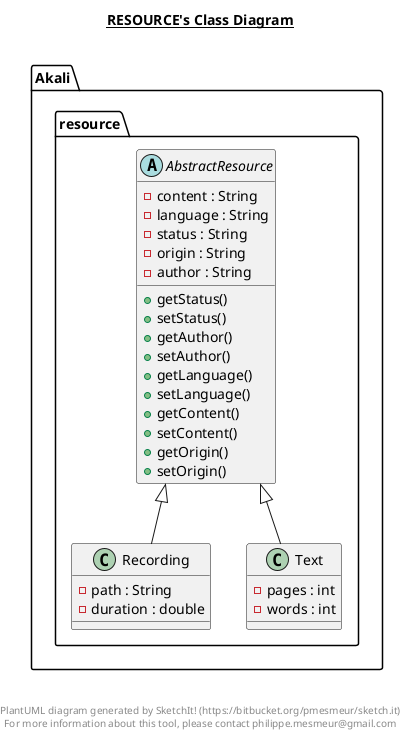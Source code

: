 @startuml

title __RESOURCE's Class Diagram__\n

  package Akali {
    package Akali.resource {
      abstract class AbstractResource {
          - content : String
          - language : String
          - status : String
          - origin : String
          - author : String
          + getStatus()
          + setStatus()
          + getAuthor()
          + setAuthor()
          + getLanguage()
          + setLanguage()
          + getContent()
          + setContent()
          + getOrigin()
          + setOrigin()
      }
    }
  }
  

  package Akali {
    package Akali.resource {
      class Recording {
          - path : String
          - duration : double
      }
    }
  }
  

  package Akali {
    package Akali.resource {
      class Text {
          - pages : int
          - words : int
      }
    }
  }
  

  Recording -up-|> AbstractResource
  Text -up-|> AbstractResource


right footer


PlantUML diagram generated by SketchIt! (https://bitbucket.org/pmesmeur/sketch.it)
For more information about this tool, please contact philippe.mesmeur@gmail.com
endfooter

@enduml
